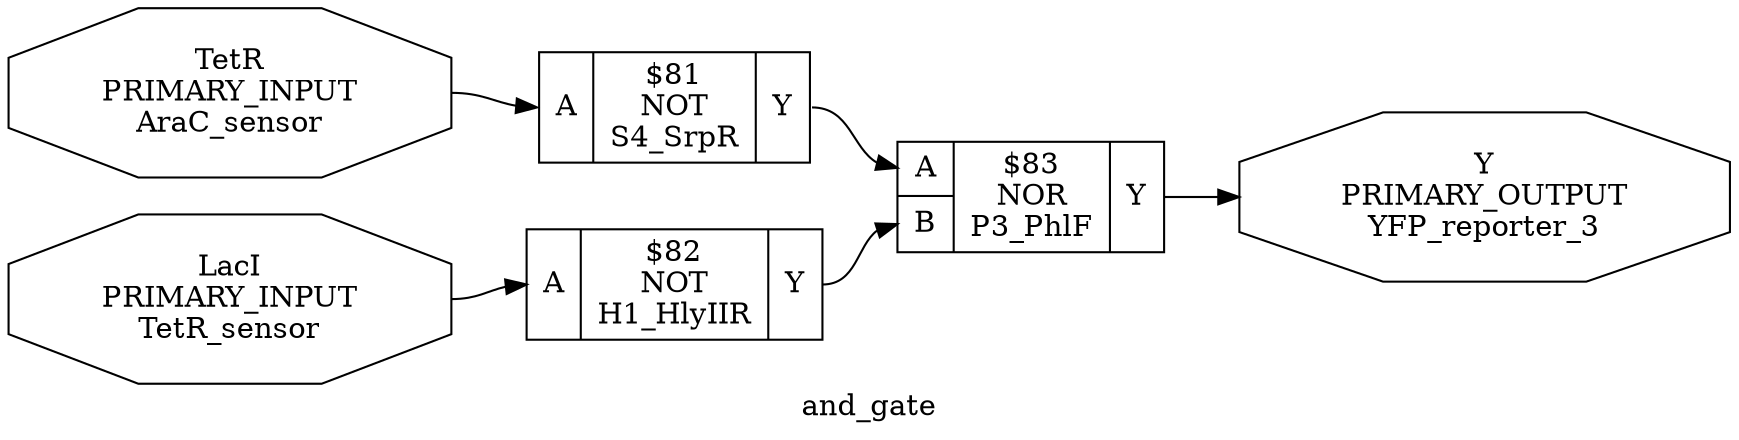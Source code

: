 digraph "and_gate" {
label="and_gate";
rankdir="LR";
remincross=true;
n3 [ shape=octagon, label="LacI\nPRIMARY_INPUT\nTetR_sensor", fontcolor="black" ];
n4 [ shape=octagon, label="TetR\nPRIMARY_INPUT\nAraC_sensor", fontcolor="black" ];
n5 [ shape=octagon, label="Y\nPRIMARY_OUTPUT\nYFP_reporter_3", fontcolor="black" ];
c7 [ shape=record, label="{{<p6> A}|$81\nNOT\nS4_SrpR|{<p5> Y}}",  ];
c8 [ shape=record, label="{{<p6> A}|$82\nNOT\nH1_HlyIIR|{<p5> Y}}",  ];
c10 [ shape=record, label="{{<p6> A|<p9> B}|$83\nNOR\nP3_PhlF|{<p5> Y}}",  ];
c7:p5:e -> c10:p6:w [color="black", fontcolor="black", label=""];
c8:p5:e -> c10:p9:w [color="black", fontcolor="black", label=""];
n3:e -> c8:p6:w [color="black", fontcolor="black", label=""];
n4:e -> c7:p6:w [color="black", fontcolor="black", label=""];
c10:p5:e -> n5:w [color="black", fontcolor="black", label=""];
}
